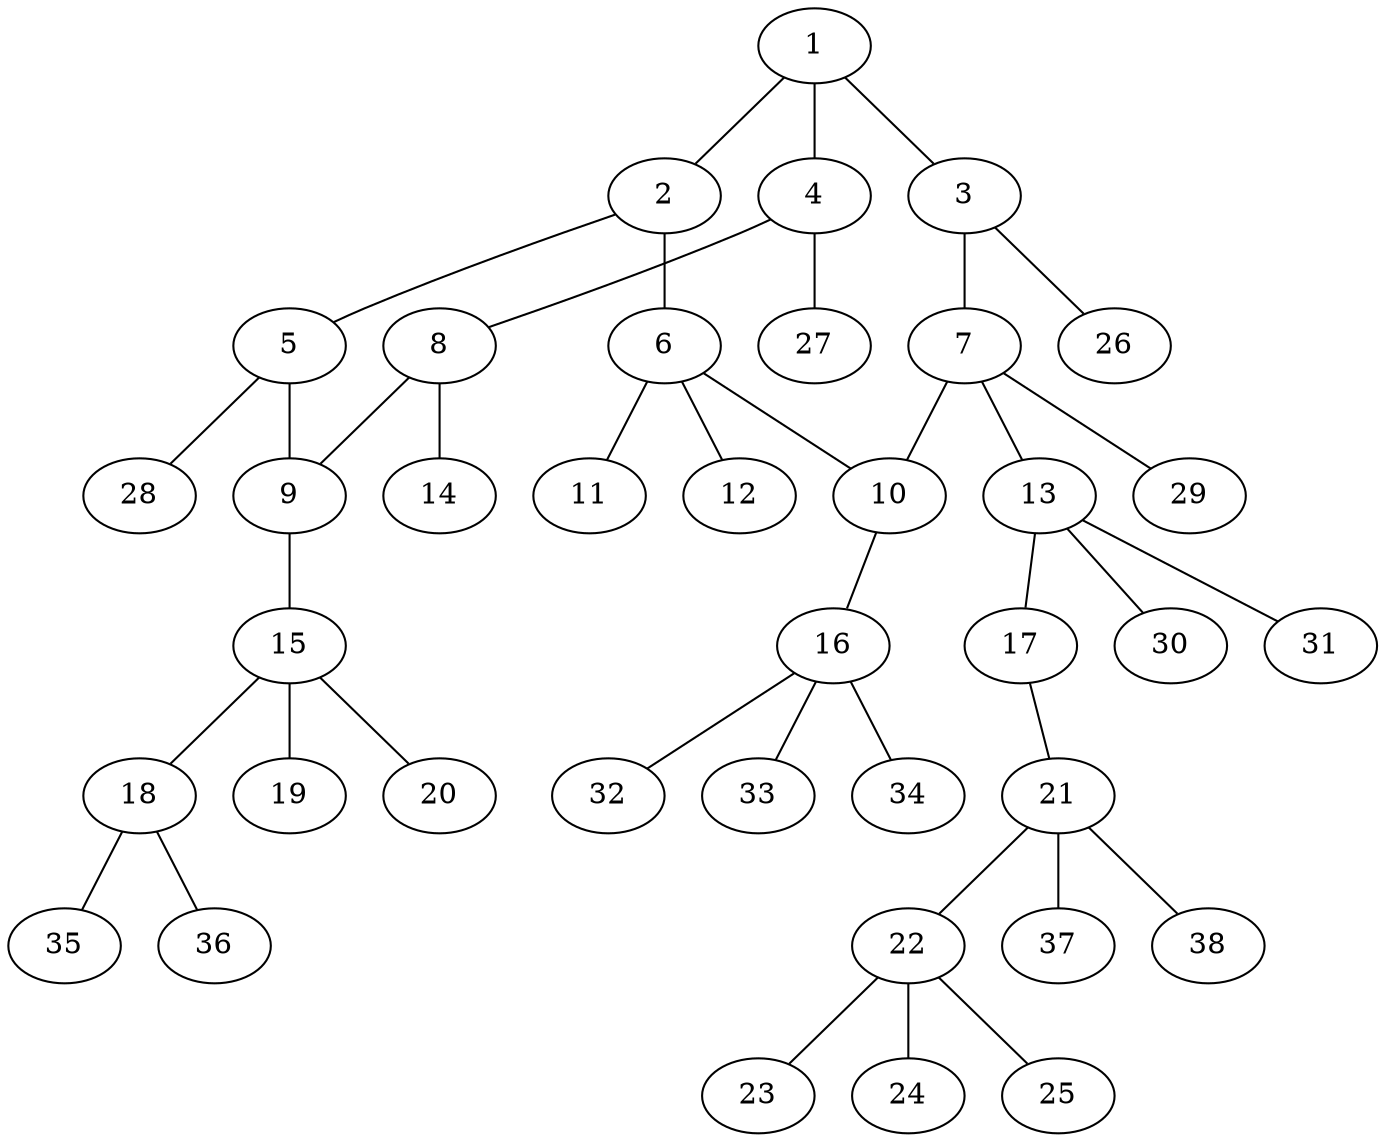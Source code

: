 graph molecule_224 {
	1	 [chem=C];
	2	 [chem=C];
	1 -- 2	 [valence=1];
	3	 [chem=N];
	1 -- 3	 [valence=1];
	4	 [chem=C];
	1 -- 4	 [valence=2];
	5	 [chem=C];
	2 -- 5	 [valence=2];
	6	 [chem=S];
	2 -- 6	 [valence=1];
	7	 [chem=C];
	3 -- 7	 [valence=1];
	26	 [chem=H];
	3 -- 26	 [valence=1];
	8	 [chem=C];
	4 -- 8	 [valence=1];
	27	 [chem=H];
	4 -- 27	 [valence=1];
	9	 [chem=C];
	5 -- 9	 [valence=1];
	28	 [chem=H];
	5 -- 28	 [valence=1];
	10	 [chem=N];
	6 -- 10	 [valence=1];
	11	 [chem=O];
	6 -- 11	 [valence=2];
	12	 [chem=O];
	6 -- 12	 [valence=2];
	7 -- 10	 [valence=1];
	13	 [chem=C];
	7 -- 13	 [valence=1];
	29	 [chem=H];
	7 -- 29	 [valence=1];
	8 -- 9	 [valence=2];
	14	 [chem=Cl];
	8 -- 14	 [valence=1];
	15	 [chem=S];
	9 -- 15	 [valence=1];
	16	 [chem=C];
	10 -- 16	 [valence=1];
	17	 [chem=S];
	13 -- 17	 [valence=1];
	30	 [chem=H];
	13 -- 30	 [valence=1];
	31	 [chem=H];
	13 -- 31	 [valence=1];
	18	 [chem=N];
	15 -- 18	 [valence=1];
	19	 [chem=O];
	15 -- 19	 [valence=2];
	20	 [chem=O];
	15 -- 20	 [valence=2];
	32	 [chem=H];
	16 -- 32	 [valence=1];
	33	 [chem=H];
	16 -- 33	 [valence=1];
	34	 [chem=H];
	16 -- 34	 [valence=1];
	21	 [chem=C];
	17 -- 21	 [valence=1];
	35	 [chem=H];
	18 -- 35	 [valence=1];
	36	 [chem=H];
	18 -- 36	 [valence=1];
	22	 [chem=C];
	21 -- 22	 [valence=1];
	37	 [chem=H];
	21 -- 37	 [valence=1];
	38	 [chem=H];
	21 -- 38	 [valence=1];
	23	 [chem=F];
	22 -- 23	 [valence=1];
	24	 [chem=F];
	22 -- 24	 [valence=1];
	25	 [chem=F];
	22 -- 25	 [valence=1];
}
